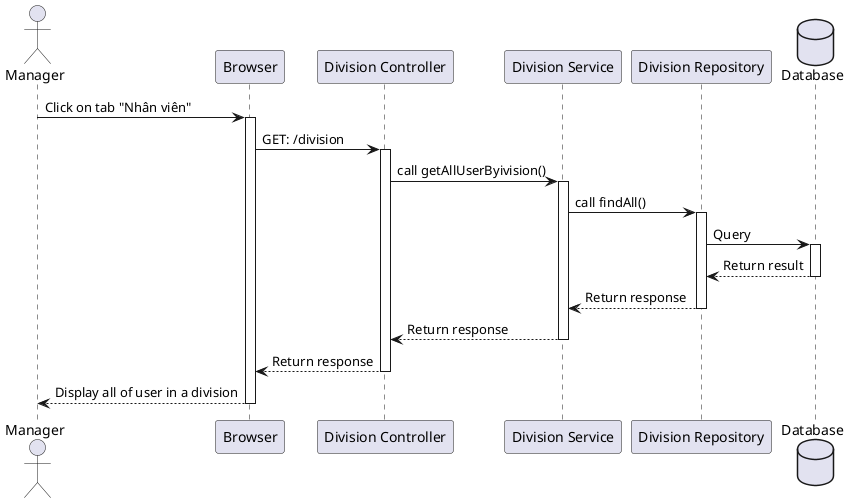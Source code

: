 @startuml

actor Manager as user
participant Browser as a
participant "Division Controller" as b
participant "Division Service" as c
participant "Division Repository" as d
database Database as e

user -> a++: Click on tab "Nhân viên"
a -> b++: GET: /division
b -> c++: call getAllUserByivision()
c -> d++: call findAll()
d -> e++: Query
e --> d--: Return result
d --> c--: Return response
c --> b--: Return response
b --> a--: Return response
a --> user--: Display all of user in a division
@enduml